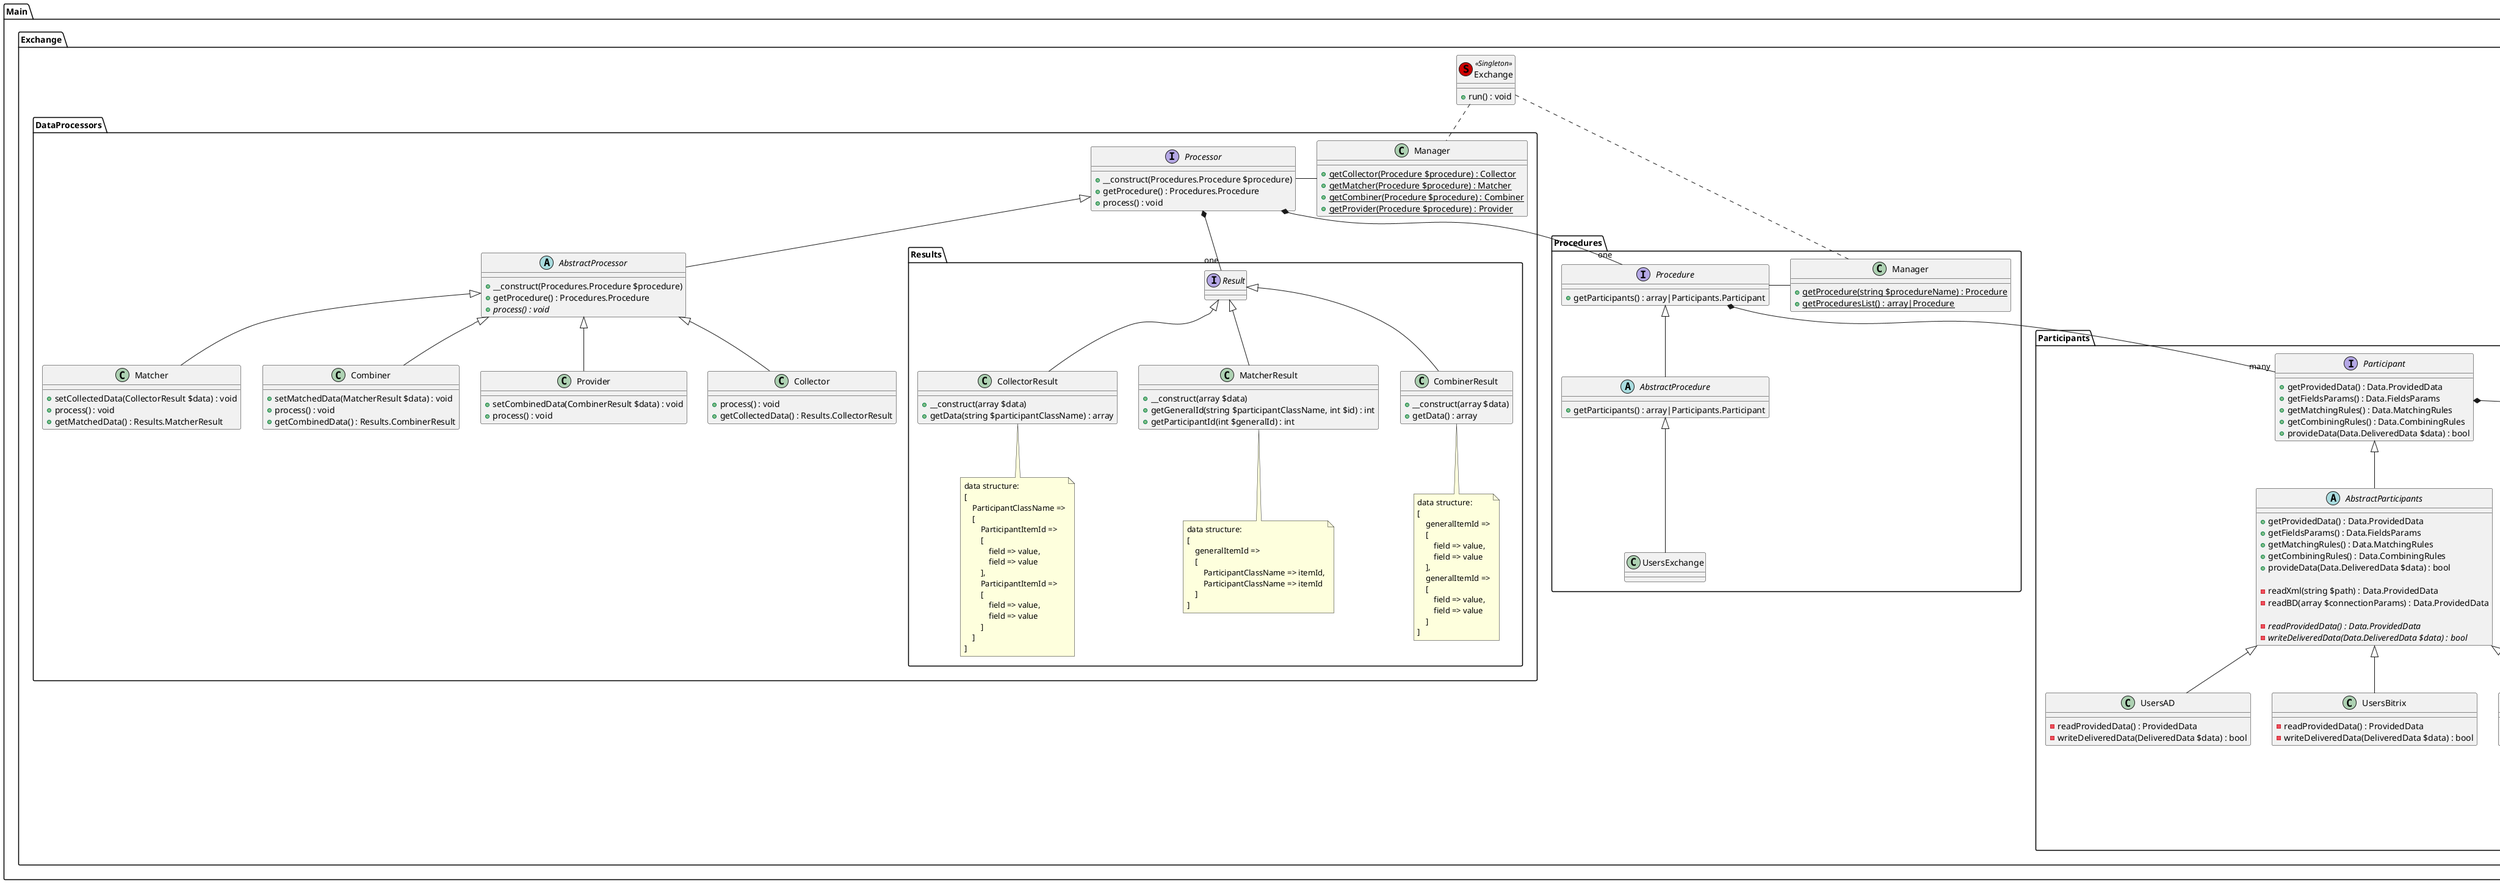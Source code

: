 @startuml

namespace Main.Exchange{
    class Exchange << (S,#CC0000) Singleton >>{
        +run() : void
    }
}

namespace Main.Exchange.DataProcessors{
    class Manager{
        +{static}getCollector(Procedure $procedure) : Collector
        +{static}getMatcher(Procedure $procedure) : Matcher
        +{static}getCombiner(Procedure $procedure) : Combiner
        +{static}getProvider(Procedure $procedure) : Provider
    }

    interface Processor{
        +__construct(Procedures.Procedure $procedure)
        +getProcedure() : Procedures.Procedure
        +process() : void
    }

    abstract AbstractProcessor{
        +__construct(Procedures.Procedure $procedure)
        +getProcedure() : Procedures.Procedure
        +{abstract}process() : void
    }

    class Collector{
        +process() : void
        +getCollectedData() : Results.CollectorResult
    }

    class Matcher{
        +setCollectedData(CollectorResult $data) : void
        +process() : void
        +getMatchedData() : Results.MatcherResult
    }

    class Combiner{
        +setMatchedData(MatcherResult $data) : void
        +process() : void
        +getCombinedData() : Results.CombinerResult
    }

    class Provider{
        +setCombinedData(CombinerResult $data) : void
        +process() : void
    }

    Processor - Manager
    Processor <|-- AbstractProcessor
    AbstractProcessor <|-- Collector
    AbstractProcessor <|-- Matcher
    AbstractProcessor <|-- Combiner
    AbstractProcessor <|-- Provider
}

namespace Main.Exchange.DataProcessors.Results{
    interface Result{
    }

    class CollectorResult{
        +__construct(array $data)
        +getData(string $participantClassName) : array
    }

    class MatcherResult{
        +__construct(array $data)
        +getGeneralId(string $participantClassName, int $id) : int
        +getParticipantId(int $generalId) : int
    }

    class CombinerResult{
        +__construct(array $data)
        +getData() : array
    }

    Result <|-- CollectorResult
    Result <|-- MatcherResult
    Result <|-- CombinerResult

    note bottom of CollectorResult
        data structure:
        [
            ParticipantClassName =>
            [
                ParticipantItemId =>
                [
                    field => value,
                    field => value
                ],
                ParticipantItemId =>
                [
                    field => value,
                    field => value
                ]
            ]
        ]
    endnote

    note bottom of MatcherResult
        data structure:
        [
            generalItemId =>
            [
                ParticipantClassName => itemId,
                ParticipantClassName => itemId
            ]
        ]
    endnote

    note bottom of CombinerResult
        data structure:
        [
            generalItemId =>
            [
                field => value,
                field => value
            ],
            generalItemId =>
            [
                field => value,
                field => value
            ]
        ]
    endnote
}

namespace Main.Exchange.Procedures{
    class Manager{
        +{static}getProcedure(string $procedureName) : Procedure
        +{static}getProceduresList() : array|Procedure
    }

    interface Procedure{
        +getParticipants() : array|Participants.Participant
    }

    abstract AbstractProcedure{
        +getParticipants() : array|Participants.Participant
    }

    class UsersExchange{

    }

    Manager - Procedure
    Procedure <|-- AbstractProcedure
    AbstractProcedure <|-- UsersExchange
}

namespace Main.Exchange.Participants{
    interface Participant{
        +getProvidedData() : Data.ProvidedData
        +getFieldsParams() : Data.FieldsParams
        +getMatchingRules() : Data.MatchingRules
        +getCombiningRules() : Data.CombiningRules
        +provideData(Data.DeliveredData $data) : bool
    }

    abstract AbstractParticipants{
        +getProvidedData() : Data.ProvidedData
        +getFieldsParams() : Data.FieldsParams
        +getMatchingRules() : Data.MatchingRules
        +getCombiningRules() : Data.CombiningRules
        +provideData(Data.DeliveredData $data) : bool

        -readXml(string $path) : Data.ProvidedData
        -readBD(array $connectionParams) : Data.ProvidedData

        -{abstract}readProvidedData() : Data.ProvidedData
        -{abstract}writeDeliveredData(Data.DeliveredData $data) : bool
    }

    class Users1C{
        -readProvidedData() : ProvidedData
        -writeDeliveredData(DeliveredData $data) : bool
    }

    class UsersAD{
        -readProvidedData() : ProvidedData
        -writeDeliveredData(DeliveredData $data) : bool
    }

    class UsersBitrix{
        -readProvidedData() : ProvidedData
        -writeDeliveredData(DeliveredData $data) : bool
    }

    Participant <|-- AbstractParticipants
    AbstractParticipants <|-- Users1C
    AbstractParticipants <|-- UsersAD
    AbstractParticipants <|-- UsersBitrix
}

namespace Main.Exchange.Participants.Data{
    interface Data{

    }

    class ProvidedData{

    }

    class DeliveredData{

    }

    abstract FieldsParams{

    }

    abstract MatchingRules{

    }

    abstract CombiningRules{

    }

    Data <|-- ProvidedData
    Data <|-- DeliveredData
    Data <|-- FieldsParams
    Data <|-- MatchingRules
    Data <|-- CombiningRules
}

namespace Main.Exchange.Participants.Data.Users1C{
    class FieldsParams{

    }

    class MatchingRules{

    }

    class CombiningRules{

    }
}

Main.Exchange.Exchange .. Main.Exchange.DataProcessors.Manager
Main.Exchange.Exchange .. Main.Exchange.Procedures.Manager

Main.Exchange.DataProcessors.Processor *-- "one" Main.Exchange.DataProcessors.Results.Result
Main.Exchange.DataProcessors.Processor *-- "one" Main.Exchange.Procedures.Procedure
Main.Exchange.Procedures.Procedure *-- "many" Main.Exchange.Participants.Participant
Main.Exchange.Participants.Participant *-- "Many" Main.Exchange.Participants.Data.Data

Main.Exchange.Participants.Data.FieldsParams <|-- Main.Exchange.Participants.Data.Users1C.FieldsParams
Main.Exchange.Participants.Data.MatchingRules <|-- Main.Exchange.Participants.Data.Users1C.MatchingRules
Main.Exchange.Participants.Data.CombiningRules <|-- Main.Exchange.Participants.Data.Users1C.CombiningRules

@enduml